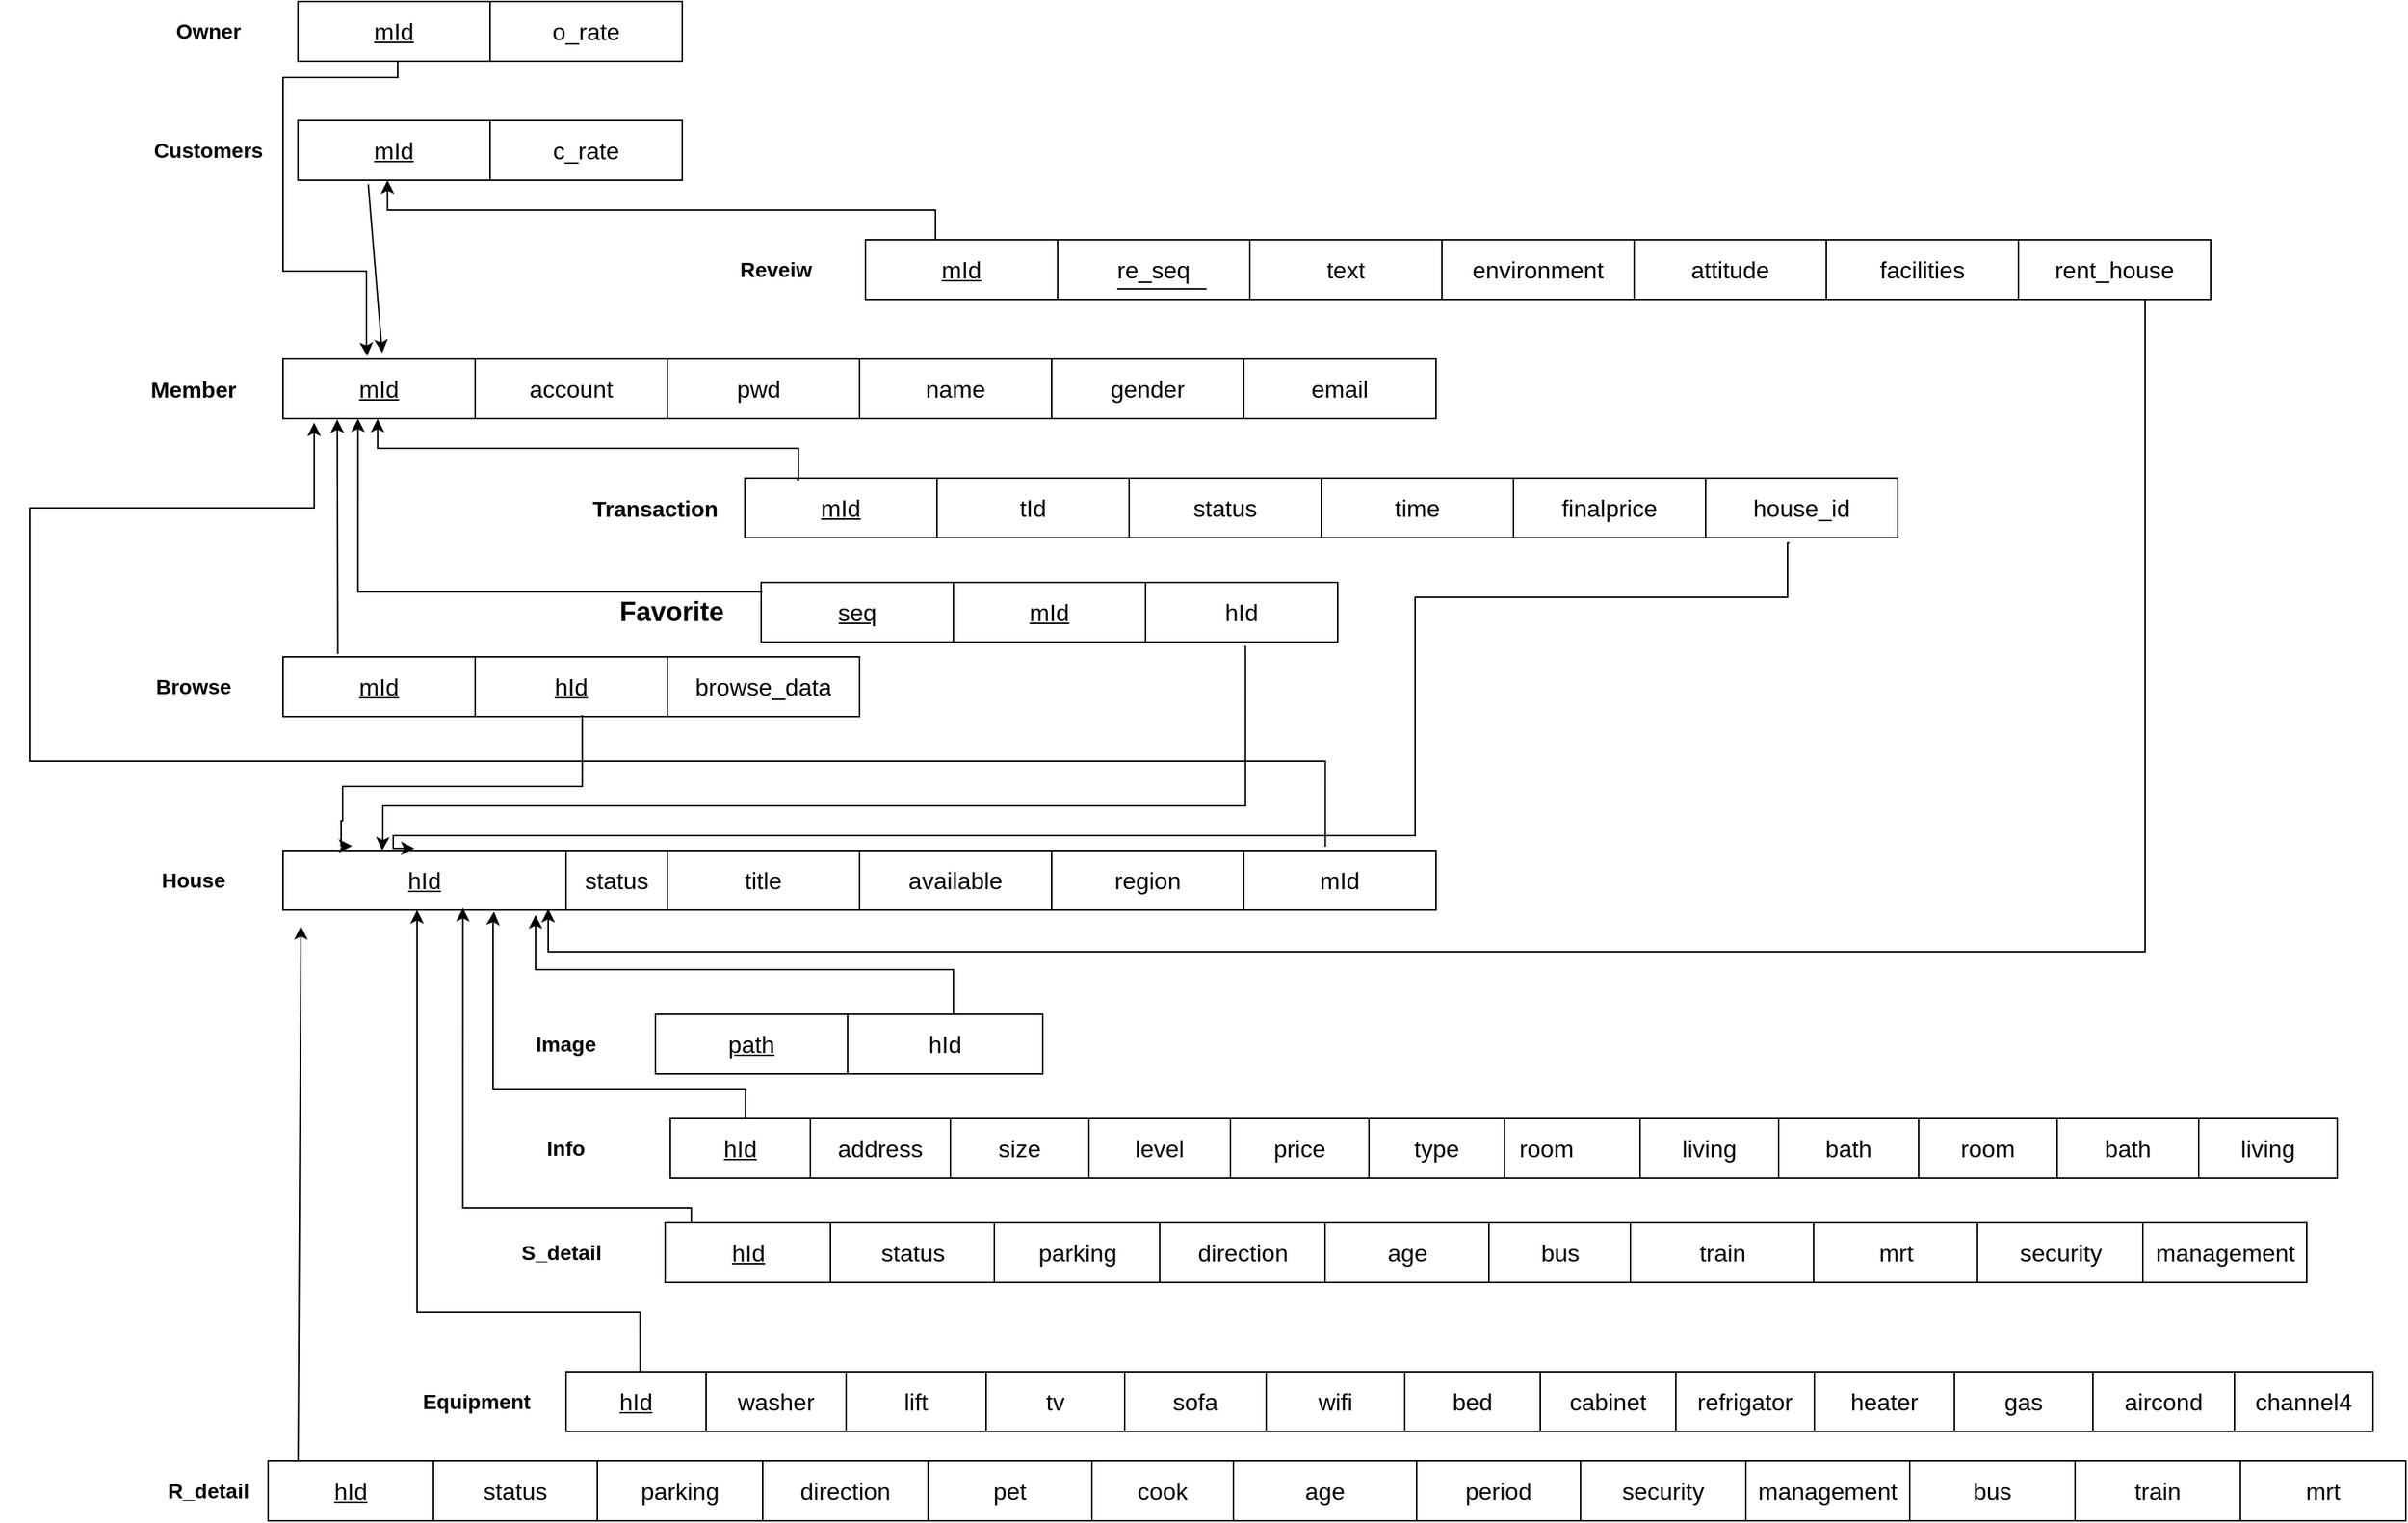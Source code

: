 <mxfile version="24.1.0" type="device">
  <diagram name="第 1 页" id="qHWpvj56xuUQH6j1yFP9">
    <mxGraphModel dx="1000" dy="599" grid="1" gridSize="10" guides="1" tooltips="1" connect="1" arrows="1" fold="1" page="1" pageScale="1" pageWidth="827" pageHeight="1169" math="0" shadow="0">
      <root>
        <mxCell id="0" />
        <mxCell id="1" parent="0" />
        <mxCell id="ZAZMOjvzsu7jSgVwGaOS-12" value="" style="shape=table;startSize=0;container=1;collapsible=0;childLayout=tableLayout;fontSize=16;" parent="1" vertex="1">
          <mxGeometry x="960" y="120" width="258" height="40" as="geometry" />
        </mxCell>
        <mxCell id="ZAZMOjvzsu7jSgVwGaOS-13" value="" style="shape=tableRow;horizontal=0;startSize=0;swimlaneHead=0;swimlaneBody=0;strokeColor=inherit;top=0;left=0;bottom=0;right=0;collapsible=0;dropTarget=0;fillColor=none;points=[[0,0.5],[1,0.5]];portConstraint=eastwest;fontSize=16;" parent="ZAZMOjvzsu7jSgVwGaOS-12" vertex="1">
          <mxGeometry width="258" height="40" as="geometry" />
        </mxCell>
        <mxCell id="ZAZMOjvzsu7jSgVwGaOS-14" value="&lt;u&gt;mId&lt;/u&gt;" style="shape=partialRectangle;html=1;whiteSpace=wrap;connectable=0;strokeColor=inherit;overflow=hidden;fillColor=none;top=0;left=0;bottom=0;right=0;pointerEvents=1;fontSize=16;" parent="ZAZMOjvzsu7jSgVwGaOS-13" vertex="1">
          <mxGeometry width="129" height="40" as="geometry">
            <mxRectangle width="129" height="40" as="alternateBounds" />
          </mxGeometry>
        </mxCell>
        <mxCell id="ZAZMOjvzsu7jSgVwGaOS-15" value="o_rate" style="shape=partialRectangle;html=1;whiteSpace=wrap;connectable=0;strokeColor=inherit;overflow=hidden;fillColor=none;top=0;left=0;bottom=0;right=0;pointerEvents=1;fontSize=16;" parent="ZAZMOjvzsu7jSgVwGaOS-13" vertex="1">
          <mxGeometry x="129" width="129" height="40" as="geometry">
            <mxRectangle width="129" height="40" as="alternateBounds" />
          </mxGeometry>
        </mxCell>
        <mxCell id="ZAZMOjvzsu7jSgVwGaOS-27" value="" style="shape=table;startSize=0;container=1;collapsible=0;childLayout=tableLayout;fontSize=16;" parent="1" vertex="1">
          <mxGeometry x="960" y="200" width="258" height="40" as="geometry" />
        </mxCell>
        <mxCell id="ZAZMOjvzsu7jSgVwGaOS-28" value="" style="shape=tableRow;horizontal=0;startSize=0;swimlaneHead=0;swimlaneBody=0;strokeColor=inherit;top=0;left=0;bottom=0;right=0;collapsible=0;dropTarget=0;fillColor=none;points=[[0,0.5],[1,0.5]];portConstraint=eastwest;fontSize=16;" parent="ZAZMOjvzsu7jSgVwGaOS-27" vertex="1">
          <mxGeometry width="258" height="40" as="geometry" />
        </mxCell>
        <mxCell id="ZAZMOjvzsu7jSgVwGaOS-29" value="&lt;u&gt;mId&lt;/u&gt;" style="shape=partialRectangle;html=1;whiteSpace=wrap;connectable=0;strokeColor=inherit;overflow=hidden;fillColor=none;top=0;left=0;bottom=0;right=0;pointerEvents=1;fontSize=16;" parent="ZAZMOjvzsu7jSgVwGaOS-28" vertex="1">
          <mxGeometry width="129" height="40" as="geometry">
            <mxRectangle width="129" height="40" as="alternateBounds" />
          </mxGeometry>
        </mxCell>
        <mxCell id="ZAZMOjvzsu7jSgVwGaOS-30" value="c_rate" style="shape=partialRectangle;html=1;whiteSpace=wrap;connectable=0;strokeColor=inherit;overflow=hidden;fillColor=none;top=0;left=0;bottom=0;right=0;pointerEvents=1;fontSize=16;" parent="ZAZMOjvzsu7jSgVwGaOS-28" vertex="1">
          <mxGeometry x="129" width="129" height="40" as="geometry">
            <mxRectangle width="129" height="40" as="alternateBounds" />
          </mxGeometry>
        </mxCell>
        <mxCell id="ZAZMOjvzsu7jSgVwGaOS-38" value="" style="shape=table;startSize=0;container=1;collapsible=0;childLayout=tableLayout;fontSize=16;" parent="1" vertex="1">
          <mxGeometry x="1341" y="280" width="903" height="40" as="geometry" />
        </mxCell>
        <mxCell id="ZAZMOjvzsu7jSgVwGaOS-39" value="" style="shape=tableRow;horizontal=0;startSize=0;swimlaneHead=0;swimlaneBody=0;strokeColor=inherit;top=0;left=0;bottom=0;right=0;collapsible=0;dropTarget=0;fillColor=none;points=[[0,0.5],[1,0.5]];portConstraint=eastwest;fontSize=16;" parent="ZAZMOjvzsu7jSgVwGaOS-38" vertex="1">
          <mxGeometry width="903" height="40" as="geometry" />
        </mxCell>
        <mxCell id="ZAZMOjvzsu7jSgVwGaOS-40" value="&lt;u&gt;mId&lt;/u&gt;" style="shape=partialRectangle;html=1;whiteSpace=wrap;connectable=0;strokeColor=inherit;overflow=hidden;fillColor=none;top=0;left=0;bottom=0;right=0;pointerEvents=1;fontSize=16;" parent="ZAZMOjvzsu7jSgVwGaOS-39" vertex="1">
          <mxGeometry width="129" height="40" as="geometry">
            <mxRectangle width="129" height="40" as="alternateBounds" />
          </mxGeometry>
        </mxCell>
        <mxCell id="ZAZMOjvzsu7jSgVwGaOS-41" value="re_seq" style="shape=partialRectangle;html=1;whiteSpace=wrap;connectable=0;strokeColor=inherit;overflow=hidden;fillColor=none;top=0;left=0;bottom=0;right=0;pointerEvents=1;fontSize=16;" parent="ZAZMOjvzsu7jSgVwGaOS-39" vertex="1">
          <mxGeometry x="129" width="129" height="40" as="geometry">
            <mxRectangle width="129" height="40" as="alternateBounds" />
          </mxGeometry>
        </mxCell>
        <mxCell id="ZAZMOjvzsu7jSgVwGaOS-42" value="text" style="shape=partialRectangle;html=1;whiteSpace=wrap;connectable=0;strokeColor=inherit;overflow=hidden;fillColor=none;top=0;left=0;bottom=0;right=0;pointerEvents=1;fontSize=16;" parent="ZAZMOjvzsu7jSgVwGaOS-39" vertex="1">
          <mxGeometry x="258" width="129" height="40" as="geometry">
            <mxRectangle width="129" height="40" as="alternateBounds" />
          </mxGeometry>
        </mxCell>
        <mxCell id="ZAZMOjvzsu7jSgVwGaOS-43" value="environment" style="shape=partialRectangle;html=1;whiteSpace=wrap;connectable=0;strokeColor=inherit;overflow=hidden;fillColor=none;top=0;left=0;bottom=0;right=0;pointerEvents=1;fontSize=16;" parent="ZAZMOjvzsu7jSgVwGaOS-39" vertex="1">
          <mxGeometry x="387" width="129" height="40" as="geometry">
            <mxRectangle width="129" height="40" as="alternateBounds" />
          </mxGeometry>
        </mxCell>
        <mxCell id="ZAZMOjvzsu7jSgVwGaOS-44" value="attitude" style="shape=partialRectangle;html=1;whiteSpace=wrap;connectable=0;strokeColor=inherit;overflow=hidden;fillColor=none;top=0;left=0;bottom=0;right=0;pointerEvents=1;fontSize=16;" parent="ZAZMOjvzsu7jSgVwGaOS-39" vertex="1">
          <mxGeometry x="516" width="129" height="40" as="geometry">
            <mxRectangle width="129" height="40" as="alternateBounds" />
          </mxGeometry>
        </mxCell>
        <mxCell id="ZAZMOjvzsu7jSgVwGaOS-45" value="facilities" style="shape=partialRectangle;html=1;whiteSpace=wrap;connectable=0;strokeColor=inherit;overflow=hidden;fillColor=none;top=0;left=0;bottom=0;right=0;pointerEvents=1;fontSize=16;" parent="ZAZMOjvzsu7jSgVwGaOS-39" vertex="1">
          <mxGeometry x="645" width="129" height="40" as="geometry">
            <mxRectangle width="129" height="40" as="alternateBounds" />
          </mxGeometry>
        </mxCell>
        <mxCell id="ZAZMOjvzsu7jSgVwGaOS-421" value="rent_house" style="shape=partialRectangle;html=1;whiteSpace=wrap;connectable=0;strokeColor=inherit;overflow=hidden;fillColor=none;top=0;left=0;bottom=0;right=0;pointerEvents=1;fontSize=16;" parent="ZAZMOjvzsu7jSgVwGaOS-39" vertex="1">
          <mxGeometry x="774" width="129" height="40" as="geometry">
            <mxRectangle width="129" height="40" as="alternateBounds" />
          </mxGeometry>
        </mxCell>
        <mxCell id="ZAZMOjvzsu7jSgVwGaOS-94" value="&lt;b style=&quot;font-size: 14px;&quot;&gt;Customers&lt;/b&gt;" style="text;html=1;align=center;verticalAlign=middle;whiteSpace=wrap;rounded=0;fontSize=14;" parent="1" vertex="1">
          <mxGeometry x="860" y="200" width="80" height="40" as="geometry" />
        </mxCell>
        <mxCell id="ZAZMOjvzsu7jSgVwGaOS-95" value="Owner" style="text;html=1;align=center;verticalAlign=middle;whiteSpace=wrap;rounded=0;fontStyle=1;fontSize=14;" parent="1" vertex="1">
          <mxGeometry x="860" y="120" width="80" height="40" as="geometry" />
        </mxCell>
        <mxCell id="ZAZMOjvzsu7jSgVwGaOS-96" value="Reveiw" style="text;html=1;align=center;verticalAlign=middle;whiteSpace=wrap;rounded=0;fontStyle=1;fontSize=14;" parent="1" vertex="1">
          <mxGeometry x="1241" y="280" width="80" height="40" as="geometry" />
        </mxCell>
        <mxCell id="ZAZMOjvzsu7jSgVwGaOS-103" value="" style="endArrow=classic;html=1;rounded=0;exitX=0.052;exitY=0;exitDx=0;exitDy=0;exitPerimeter=0;edgeStyle=orthogonalEdgeStyle;entryX=0.233;entryY=1;entryDx=0;entryDy=0;entryPerimeter=0;" parent="1" source="ZAZMOjvzsu7jSgVwGaOS-39" target="ZAZMOjvzsu7jSgVwGaOS-28" edge="1">
          <mxGeometry width="50" height="50" relative="1" as="geometry">
            <mxPoint x="1000" y="290" as="sourcePoint" />
            <mxPoint x="1020" y="250" as="targetPoint" />
          </mxGeometry>
        </mxCell>
        <mxCell id="ZAZMOjvzsu7jSgVwGaOS-105" value="" style="endArrow=none;html=1;rounded=0;" parent="1" edge="1">
          <mxGeometry width="50" height="50" relative="1" as="geometry">
            <mxPoint x="1510" y="313" as="sourcePoint" />
            <mxPoint x="1570" y="313" as="targetPoint" />
          </mxGeometry>
        </mxCell>
        <mxCell id="ZAZMOjvzsu7jSgVwGaOS-118" value="" style="endArrow=classic;html=1;rounded=0;edgeStyle=orthogonalEdgeStyle;entryX=0.073;entryY=-0.05;entryDx=0;entryDy=0;entryPerimeter=0;" parent="1" target="X8tlnXn0kMPN9izlXED0-19" edge="1">
          <mxGeometry width="50" height="50" relative="1" as="geometry">
            <mxPoint x="1027" y="160" as="sourcePoint" />
            <mxPoint x="1050" y="330" as="targetPoint" />
            <Array as="points">
              <mxPoint x="1027" y="171" />
              <mxPoint x="950" y="171" />
              <mxPoint x="950" y="301" />
              <mxPoint x="1006" y="301" />
              <mxPoint x="1006" y="350" />
              <mxPoint x="1007" y="350" />
            </Array>
          </mxGeometry>
        </mxCell>
        <mxCell id="ZAZMOjvzsu7jSgVwGaOS-282" value="" style="group;fillColor=none;" parent="1" vertex="1" connectable="0">
          <mxGeometry x="880" y="1100" width="1260" height="40" as="geometry" />
        </mxCell>
        <mxCell id="ZAZMOjvzsu7jSgVwGaOS-283" value="" style="shape=table;startSize=0;container=1;collapsible=0;childLayout=tableLayout;fontSize=16;fillColor=none;" parent="ZAZMOjvzsu7jSgVwGaOS-282" vertex="1">
          <mxGeometry x="60" width="1435" height="40" as="geometry" />
        </mxCell>
        <mxCell id="ZAZMOjvzsu7jSgVwGaOS-284" value="" style="shape=tableRow;horizontal=0;startSize=0;swimlaneHead=0;swimlaneBody=0;top=0;left=0;bottom=0;right=0;collapsible=0;dropTarget=0;fillColor=none;points=[[0,0.5],[1,0.5]];portConstraint=eastwest;fontSize=16;" parent="ZAZMOjvzsu7jSgVwGaOS-283" vertex="1">
          <mxGeometry width="1435" height="40" as="geometry" />
        </mxCell>
        <mxCell id="ZAZMOjvzsu7jSgVwGaOS-285" value="&lt;u&gt;hId&lt;/u&gt;" style="shape=partialRectangle;html=1;whiteSpace=wrap;connectable=0;overflow=hidden;fillColor=none;top=0;left=0;bottom=0;right=0;pointerEvents=1;fontSize=16;" parent="ZAZMOjvzsu7jSgVwGaOS-284" vertex="1">
          <mxGeometry width="111" height="40" as="geometry">
            <mxRectangle width="111" height="40" as="alternateBounds" />
          </mxGeometry>
        </mxCell>
        <mxCell id="ZAZMOjvzsu7jSgVwGaOS-286" value="status" style="shape=partialRectangle;html=1;whiteSpace=wrap;connectable=0;overflow=hidden;fillColor=none;top=0;left=0;bottom=0;right=0;pointerEvents=1;fontSize=16;" parent="ZAZMOjvzsu7jSgVwGaOS-284" vertex="1">
          <mxGeometry x="111" width="110" height="40" as="geometry">
            <mxRectangle width="110" height="40" as="alternateBounds" />
          </mxGeometry>
        </mxCell>
        <mxCell id="ZAZMOjvzsu7jSgVwGaOS-287" value="parking" style="shape=partialRectangle;html=1;whiteSpace=wrap;connectable=0;overflow=hidden;fillColor=none;top=0;left=0;bottom=0;right=0;pointerEvents=1;fontSize=16;" parent="ZAZMOjvzsu7jSgVwGaOS-284" vertex="1">
          <mxGeometry x="221" width="111" height="40" as="geometry">
            <mxRectangle width="111" height="40" as="alternateBounds" />
          </mxGeometry>
        </mxCell>
        <mxCell id="ZAZMOjvzsu7jSgVwGaOS-288" value="direction" style="shape=partialRectangle;html=1;whiteSpace=wrap;connectable=0;overflow=hidden;fillColor=none;top=0;left=0;bottom=0;right=0;pointerEvents=1;fontSize=16;" parent="ZAZMOjvzsu7jSgVwGaOS-284" vertex="1">
          <mxGeometry x="332" width="111" height="40" as="geometry">
            <mxRectangle width="111" height="40" as="alternateBounds" />
          </mxGeometry>
        </mxCell>
        <mxCell id="ZAZMOjvzsu7jSgVwGaOS-289" value="pet" style="shape=partialRectangle;html=1;whiteSpace=wrap;connectable=0;overflow=hidden;fillColor=none;top=0;left=0;bottom=0;right=0;pointerEvents=1;fontSize=16;" parent="ZAZMOjvzsu7jSgVwGaOS-284" vertex="1">
          <mxGeometry x="443" width="110" height="40" as="geometry">
            <mxRectangle width="110" height="40" as="alternateBounds" />
          </mxGeometry>
        </mxCell>
        <mxCell id="ZAZMOjvzsu7jSgVwGaOS-290" value="cook" style="shape=partialRectangle;html=1;whiteSpace=wrap;connectable=0;overflow=hidden;fillColor=none;top=0;left=0;bottom=0;right=0;pointerEvents=1;fontSize=16;" parent="ZAZMOjvzsu7jSgVwGaOS-284" vertex="1">
          <mxGeometry x="553" width="95" height="40" as="geometry">
            <mxRectangle width="95" height="40" as="alternateBounds" />
          </mxGeometry>
        </mxCell>
        <mxCell id="ZAZMOjvzsu7jSgVwGaOS-291" value="age" style="shape=partialRectangle;html=1;whiteSpace=wrap;connectable=0;overflow=hidden;fillColor=none;top=0;left=0;bottom=0;right=0;pointerEvents=1;fontSize=16;" parent="ZAZMOjvzsu7jSgVwGaOS-284" vertex="1">
          <mxGeometry x="648" width="123" height="40" as="geometry">
            <mxRectangle width="123" height="40" as="alternateBounds" />
          </mxGeometry>
        </mxCell>
        <mxCell id="ZAZMOjvzsu7jSgVwGaOS-292" value="period" style="shape=partialRectangle;html=1;whiteSpace=wrap;connectable=0;overflow=hidden;fillColor=none;top=0;left=0;bottom=0;right=0;pointerEvents=1;fontSize=16;" parent="ZAZMOjvzsu7jSgVwGaOS-284" vertex="1">
          <mxGeometry x="771" width="110" height="40" as="geometry">
            <mxRectangle width="110" height="40" as="alternateBounds" />
          </mxGeometry>
        </mxCell>
        <mxCell id="ZAZMOjvzsu7jSgVwGaOS-293" value="security" style="shape=partialRectangle;html=1;whiteSpace=wrap;connectable=0;overflow=hidden;fillColor=none;top=0;left=0;bottom=0;right=0;pointerEvents=1;fontSize=16;" parent="ZAZMOjvzsu7jSgVwGaOS-284" vertex="1">
          <mxGeometry x="881" width="111" height="40" as="geometry">
            <mxRectangle width="111" height="40" as="alternateBounds" />
          </mxGeometry>
        </mxCell>
        <mxCell id="ZAZMOjvzsu7jSgVwGaOS-430" value="management" style="shape=partialRectangle;html=1;whiteSpace=wrap;connectable=0;overflow=hidden;fillColor=none;top=0;left=0;bottom=0;right=0;pointerEvents=1;fontSize=16;" parent="ZAZMOjvzsu7jSgVwGaOS-284" vertex="1">
          <mxGeometry x="992" width="110" height="40" as="geometry">
            <mxRectangle width="110" height="40" as="alternateBounds" />
          </mxGeometry>
        </mxCell>
        <mxCell id="ZAZMOjvzsu7jSgVwGaOS-431" value="bus" style="shape=partialRectangle;html=1;whiteSpace=wrap;connectable=0;overflow=hidden;fillColor=none;top=0;left=0;bottom=0;right=0;pointerEvents=1;fontSize=16;" parent="ZAZMOjvzsu7jSgVwGaOS-284" vertex="1">
          <mxGeometry x="1102" width="111" height="40" as="geometry">
            <mxRectangle width="111" height="40" as="alternateBounds" />
          </mxGeometry>
        </mxCell>
        <mxCell id="NdvFwqAAcWhJ9WmDEM3E-58" value="train" style="shape=partialRectangle;html=1;whiteSpace=wrap;connectable=0;overflow=hidden;fillColor=none;top=0;left=0;bottom=0;right=0;pointerEvents=1;fontSize=16;" parent="ZAZMOjvzsu7jSgVwGaOS-284" vertex="1">
          <mxGeometry x="1213" width="111" height="40" as="geometry">
            <mxRectangle width="111" height="40" as="alternateBounds" />
          </mxGeometry>
        </mxCell>
        <mxCell id="NdvFwqAAcWhJ9WmDEM3E-59" value="mrt" style="shape=partialRectangle;html=1;whiteSpace=wrap;connectable=0;overflow=hidden;fillColor=none;top=0;left=0;bottom=0;right=0;pointerEvents=1;fontSize=16;" parent="ZAZMOjvzsu7jSgVwGaOS-284" vertex="1">
          <mxGeometry x="1324" width="111" height="40" as="geometry">
            <mxRectangle width="111" height="40" as="alternateBounds" />
          </mxGeometry>
        </mxCell>
        <mxCell id="ZAZMOjvzsu7jSgVwGaOS-294" value="&lt;b&gt;&lt;font style=&quot;font-size: 14px;&quot;&gt;R_detail&lt;/font&gt;&lt;/b&gt;" style="text;html=1;align=center;verticalAlign=middle;whiteSpace=wrap;rounded=0;fillColor=none;" parent="ZAZMOjvzsu7jSgVwGaOS-282" vertex="1">
          <mxGeometry x="-20" width="80" height="40" as="geometry" />
        </mxCell>
        <mxCell id="ZAZMOjvzsu7jSgVwGaOS-71" value="" style="shape=table;startSize=0;container=1;collapsible=0;childLayout=tableLayout;fontSize=16;" parent="1" vertex="1">
          <mxGeometry x="1260" y="440" width="774" height="40" as="geometry" />
        </mxCell>
        <mxCell id="ZAZMOjvzsu7jSgVwGaOS-72" value="" style="shape=tableRow;horizontal=0;startSize=0;swimlaneHead=0;swimlaneBody=0;strokeColor=inherit;top=0;left=0;bottom=0;right=0;collapsible=0;dropTarget=0;fillColor=none;points=[[0,0.5],[1,0.5]];portConstraint=eastwest;fontSize=16;" parent="ZAZMOjvzsu7jSgVwGaOS-71" vertex="1">
          <mxGeometry width="774" height="40" as="geometry" />
        </mxCell>
        <mxCell id="ZAZMOjvzsu7jSgVwGaOS-73" value="&lt;u&gt;mId&lt;/u&gt;" style="shape=partialRectangle;html=1;whiteSpace=wrap;connectable=0;strokeColor=inherit;overflow=hidden;fillColor=none;top=0;left=0;bottom=0;right=0;pointerEvents=1;fontSize=16;" parent="ZAZMOjvzsu7jSgVwGaOS-72" vertex="1">
          <mxGeometry width="129" height="40" as="geometry">
            <mxRectangle width="129" height="40" as="alternateBounds" />
          </mxGeometry>
        </mxCell>
        <mxCell id="ZAZMOjvzsu7jSgVwGaOS-74" value="tId" style="shape=partialRectangle;html=1;whiteSpace=wrap;connectable=0;strokeColor=inherit;overflow=hidden;fillColor=none;top=0;left=0;bottom=0;right=0;pointerEvents=1;fontSize=16;" parent="ZAZMOjvzsu7jSgVwGaOS-72" vertex="1">
          <mxGeometry x="129" width="129" height="40" as="geometry">
            <mxRectangle width="129" height="40" as="alternateBounds" />
          </mxGeometry>
        </mxCell>
        <mxCell id="ZAZMOjvzsu7jSgVwGaOS-75" value="status" style="shape=partialRectangle;html=1;whiteSpace=wrap;connectable=0;strokeColor=inherit;overflow=hidden;fillColor=none;top=0;left=0;bottom=0;right=0;pointerEvents=1;fontSize=16;" parent="ZAZMOjvzsu7jSgVwGaOS-72" vertex="1">
          <mxGeometry x="258" width="129" height="40" as="geometry">
            <mxRectangle width="129" height="40" as="alternateBounds" />
          </mxGeometry>
        </mxCell>
        <mxCell id="ZAZMOjvzsu7jSgVwGaOS-76" value="time" style="shape=partialRectangle;html=1;whiteSpace=wrap;connectable=0;strokeColor=inherit;overflow=hidden;fillColor=none;top=0;left=0;bottom=0;right=0;pointerEvents=1;fontSize=16;" parent="ZAZMOjvzsu7jSgVwGaOS-72" vertex="1">
          <mxGeometry x="387" width="129" height="40" as="geometry">
            <mxRectangle width="129" height="40" as="alternateBounds" />
          </mxGeometry>
        </mxCell>
        <mxCell id="ZAZMOjvzsu7jSgVwGaOS-77" value="finalprice" style="shape=partialRectangle;html=1;whiteSpace=wrap;connectable=0;strokeColor=inherit;overflow=hidden;fillColor=none;top=0;left=0;bottom=0;right=0;pointerEvents=1;fontSize=16;" parent="ZAZMOjvzsu7jSgVwGaOS-72" vertex="1">
          <mxGeometry x="516" width="129" height="40" as="geometry">
            <mxRectangle width="129" height="40" as="alternateBounds" />
          </mxGeometry>
        </mxCell>
        <mxCell id="ZAZMOjvzsu7jSgVwGaOS-424" value="house_id" style="shape=partialRectangle;html=1;whiteSpace=wrap;connectable=0;strokeColor=inherit;overflow=hidden;fillColor=none;top=0;left=0;bottom=0;right=0;pointerEvents=1;fontSize=16;" parent="ZAZMOjvzsu7jSgVwGaOS-72" vertex="1">
          <mxGeometry x="645" width="129" height="40" as="geometry">
            <mxRectangle width="129" height="40" as="alternateBounds" />
          </mxGeometry>
        </mxCell>
        <mxCell id="ZAZMOjvzsu7jSgVwGaOS-100" value="&lt;font style=&quot;font-size: 15px;&quot;&gt;Transaction&lt;/font&gt;" style="text;html=1;align=center;verticalAlign=middle;whiteSpace=wrap;rounded=0;fontStyle=1" parent="1" vertex="1">
          <mxGeometry x="1160" y="440" width="80" height="40" as="geometry" />
        </mxCell>
        <mxCell id="ZAZMOjvzsu7jSgVwGaOS-129" value="" style="group" parent="1" vertex="1" connectable="0">
          <mxGeometry x="850" y="360" width="874" height="40" as="geometry" />
        </mxCell>
        <mxCell id="ZAZMOjvzsu7jSgVwGaOS-126" value="" style="group" parent="ZAZMOjvzsu7jSgVwGaOS-129" vertex="1" connectable="0">
          <mxGeometry width="874" height="40" as="geometry" />
        </mxCell>
        <mxCell id="ZAZMOjvzsu7jSgVwGaOS-93" value="&lt;b&gt;&lt;font style=&quot;font-size: 15px;&quot;&gt;Member&lt;/font&gt;&lt;/b&gt;" style="text;html=1;align=center;verticalAlign=middle;whiteSpace=wrap;rounded=0;" parent="ZAZMOjvzsu7jSgVwGaOS-126" vertex="1">
          <mxGeometry width="80" height="40" as="geometry" />
        </mxCell>
        <mxCell id="X8tlnXn0kMPN9izlXED0-18" value="" style="shape=table;startSize=0;container=1;collapsible=0;childLayout=tableLayout;fontSize=16;" parent="ZAZMOjvzsu7jSgVwGaOS-129" vertex="1">
          <mxGeometry x="100" width="774" height="40" as="geometry" />
        </mxCell>
        <mxCell id="X8tlnXn0kMPN9izlXED0-19" value="" style="shape=tableRow;horizontal=0;startSize=0;swimlaneHead=0;swimlaneBody=0;strokeColor=inherit;top=0;left=0;bottom=0;right=0;collapsible=0;dropTarget=0;fillColor=none;points=[[0,0.5],[1,0.5]];portConstraint=eastwest;fontSize=16;" parent="X8tlnXn0kMPN9izlXED0-18" vertex="1">
          <mxGeometry width="774" height="40" as="geometry" />
        </mxCell>
        <mxCell id="ZAZMOjvzsu7jSgVwGaOS-10" value="&lt;u&gt;mId&lt;/u&gt;" style="shape=partialRectangle;html=1;whiteSpace=wrap;connectable=0;strokeColor=inherit;overflow=hidden;fillColor=none;top=0;left=0;bottom=0;right=0;pointerEvents=1;fontSize=16;" parent="X8tlnXn0kMPN9izlXED0-19" vertex="1">
          <mxGeometry width="129" height="40" as="geometry">
            <mxRectangle width="129" height="40" as="alternateBounds" />
          </mxGeometry>
        </mxCell>
        <mxCell id="ZAZMOjvzsu7jSgVwGaOS-9" value="account" style="shape=partialRectangle;html=1;whiteSpace=wrap;connectable=0;strokeColor=inherit;overflow=hidden;fillColor=none;top=0;left=0;bottom=0;right=0;pointerEvents=1;fontSize=16;" parent="X8tlnXn0kMPN9izlXED0-19" vertex="1">
          <mxGeometry x="129" width="129" height="40" as="geometry">
            <mxRectangle width="129" height="40" as="alternateBounds" />
          </mxGeometry>
        </mxCell>
        <mxCell id="ZAZMOjvzsu7jSgVwGaOS-8" value="pwd&lt;span style=&quot;white-space: pre;&quot;&gt;&#x9;&lt;/span&gt;" style="shape=partialRectangle;html=1;whiteSpace=wrap;connectable=0;strokeColor=inherit;overflow=hidden;fillColor=none;top=0;left=0;bottom=0;right=0;pointerEvents=1;fontSize=16;" parent="X8tlnXn0kMPN9izlXED0-19" vertex="1">
          <mxGeometry x="258" width="129" height="40" as="geometry">
            <mxRectangle width="129" height="40" as="alternateBounds" />
          </mxGeometry>
        </mxCell>
        <mxCell id="ZAZMOjvzsu7jSgVwGaOS-7" value="name" style="shape=partialRectangle;html=1;whiteSpace=wrap;connectable=0;strokeColor=inherit;overflow=hidden;fillColor=none;top=0;left=0;bottom=0;right=0;pointerEvents=1;fontSize=16;" parent="X8tlnXn0kMPN9izlXED0-19" vertex="1">
          <mxGeometry x="387" width="129" height="40" as="geometry">
            <mxRectangle width="129" height="40" as="alternateBounds" />
          </mxGeometry>
        </mxCell>
        <mxCell id="ZAZMOjvzsu7jSgVwGaOS-6" value="gender" style="shape=partialRectangle;html=1;whiteSpace=wrap;connectable=0;strokeColor=inherit;overflow=hidden;fillColor=none;top=0;left=0;bottom=0;right=0;pointerEvents=1;fontSize=16;" parent="X8tlnXn0kMPN9izlXED0-19" vertex="1">
          <mxGeometry x="516" width="129" height="40" as="geometry">
            <mxRectangle width="129" height="40" as="alternateBounds" />
          </mxGeometry>
        </mxCell>
        <mxCell id="ZAZMOjvzsu7jSgVwGaOS-5" value="email" style="shape=partialRectangle;html=1;whiteSpace=wrap;connectable=0;strokeColor=inherit;overflow=hidden;fillColor=none;top=0;left=0;bottom=0;right=0;pointerEvents=1;fontSize=16;" parent="X8tlnXn0kMPN9izlXED0-19" vertex="1">
          <mxGeometry x="645" width="129" height="40" as="geometry">
            <mxRectangle width="129" height="40" as="alternateBounds" />
          </mxGeometry>
        </mxCell>
        <mxCell id="ZAZMOjvzsu7jSgVwGaOS-136" value="" style="endArrow=classic;html=1;rounded=0;exitX=0.045;exitY=0.027;exitDx=0;exitDy=0;exitPerimeter=0;entryX=0.082;entryY=1.004;entryDx=0;entryDy=0;entryPerimeter=0;edgeStyle=orthogonalEdgeStyle;" parent="1" source="ZAZMOjvzsu7jSgVwGaOS-72" target="X8tlnXn0kMPN9izlXED0-19" edge="1">
          <mxGeometry width="50" height="50" relative="1" as="geometry">
            <mxPoint x="1000" y="370" as="sourcePoint" />
            <mxPoint x="1014" y="410" as="targetPoint" />
            <Array as="points">
              <mxPoint x="1296" y="441" />
              <mxPoint x="1296" y="420" />
              <mxPoint x="1013" y="420" />
            </Array>
          </mxGeometry>
        </mxCell>
        <mxCell id="ZAZMOjvzsu7jSgVwGaOS-399" value="" style="group" parent="1" vertex="1" connectable="0">
          <mxGeometry x="1171" y="510" width="358" height="40" as="geometry" />
        </mxCell>
        <mxCell id="ZAZMOjvzsu7jSgVwGaOS-400" value="" style="shape=table;startSize=0;container=1;collapsible=0;childLayout=tableLayout;fontSize=16;" parent="ZAZMOjvzsu7jSgVwGaOS-399" vertex="1">
          <mxGeometry x="100" width="387" height="40" as="geometry" />
        </mxCell>
        <mxCell id="ZAZMOjvzsu7jSgVwGaOS-401" value="" style="shape=tableRow;horizontal=0;startSize=0;swimlaneHead=0;swimlaneBody=0;strokeColor=inherit;top=0;left=0;bottom=0;right=0;collapsible=0;dropTarget=0;fillColor=none;points=[[0,0.5],[1,0.5]];portConstraint=eastwest;fontSize=16;" parent="ZAZMOjvzsu7jSgVwGaOS-400" vertex="1">
          <mxGeometry width="387" height="40" as="geometry" />
        </mxCell>
        <mxCell id="ZAZMOjvzsu7jSgVwGaOS-402" value="&lt;u&gt;seq&lt;/u&gt;" style="shape=partialRectangle;html=1;whiteSpace=wrap;connectable=0;strokeColor=inherit;overflow=hidden;fillColor=none;top=0;left=0;bottom=0;right=0;pointerEvents=1;fontSize=16;" parent="ZAZMOjvzsu7jSgVwGaOS-401" vertex="1">
          <mxGeometry width="129" height="40" as="geometry">
            <mxRectangle width="129" height="40" as="alternateBounds" />
          </mxGeometry>
        </mxCell>
        <mxCell id="ZAZMOjvzsu7jSgVwGaOS-403" value="&lt;u&gt;mId&lt;/u&gt;" style="shape=partialRectangle;html=1;whiteSpace=wrap;connectable=0;strokeColor=inherit;overflow=hidden;fillColor=none;top=0;left=0;bottom=0;right=0;pointerEvents=1;fontSize=16;" parent="ZAZMOjvzsu7jSgVwGaOS-401" vertex="1">
          <mxGeometry x="129" width="129" height="40" as="geometry">
            <mxRectangle width="129" height="40" as="alternateBounds" />
          </mxGeometry>
        </mxCell>
        <mxCell id="ZAZMOjvzsu7jSgVwGaOS-409" value="hId" style="shape=partialRectangle;html=1;whiteSpace=wrap;connectable=0;strokeColor=inherit;overflow=hidden;fillColor=none;top=0;left=0;bottom=0;right=0;pointerEvents=1;fontSize=16;" parent="ZAZMOjvzsu7jSgVwGaOS-401" vertex="1">
          <mxGeometry x="258" width="129" height="40" as="geometry">
            <mxRectangle width="129" height="40" as="alternateBounds" />
          </mxGeometry>
        </mxCell>
        <mxCell id="ZAZMOjvzsu7jSgVwGaOS-404" value="&lt;font style=&quot;font-size: 18px;&quot;&gt;Favorite&lt;/font&gt;" style="text;html=1;align=center;verticalAlign=middle;whiteSpace=wrap;rounded=0;fontStyle=1" parent="ZAZMOjvzsu7jSgVwGaOS-399" vertex="1">
          <mxGeometry width="80" height="40" as="geometry" />
        </mxCell>
        <mxCell id="ZAZMOjvzsu7jSgVwGaOS-407" value="" style="endArrow=classic;html=1;rounded=0;edgeStyle=orthogonalEdgeStyle;entryX=0.065;entryY=1;entryDx=0;entryDy=0;entryPerimeter=0;exitX=0.002;exitY=0.159;exitDx=0;exitDy=0;exitPerimeter=0;" parent="1" source="ZAZMOjvzsu7jSgVwGaOS-401" target="X8tlnXn0kMPN9izlXED0-19" edge="1">
          <mxGeometry width="50" height="50" relative="1" as="geometry">
            <mxPoint x="1090" y="500" as="sourcePoint" />
            <mxPoint x="1002" y="410" as="targetPoint" />
          </mxGeometry>
        </mxCell>
        <mxCell id="ZAZMOjvzsu7jSgVwGaOS-410" value="" style="endArrow=classic;html=1;rounded=0;edgeStyle=orthogonalEdgeStyle;entryX=0.086;entryY=0;entryDx=0;entryDy=0;entryPerimeter=0;exitX=0.84;exitY=1.066;exitDx=0;exitDy=0;exitPerimeter=0;" parent="1" source="ZAZMOjvzsu7jSgVwGaOS-401" target="ZAZMOjvzsu7jSgVwGaOS-83" edge="1">
          <mxGeometry width="50" height="50" relative="1" as="geometry">
            <mxPoint x="1367" y="581" as="sourcePoint" />
            <mxPoint x="1095" y="465" as="targetPoint" />
            <Array as="points">
              <mxPoint x="1596" y="660" />
              <mxPoint x="1017" y="660" />
              <mxPoint x="1017" y="680" />
            </Array>
          </mxGeometry>
        </mxCell>
        <mxCell id="ZAZMOjvzsu7jSgVwGaOS-416" value="" style="group" parent="1" vertex="1" connectable="0">
          <mxGeometry x="850" y="560" width="358" height="40" as="geometry" />
        </mxCell>
        <mxCell id="ZAZMOjvzsu7jSgVwGaOS-411" value="" style="shape=table;startSize=0;container=1;collapsible=0;childLayout=tableLayout;fontSize=16;fontStyle=4" parent="ZAZMOjvzsu7jSgVwGaOS-416" vertex="1">
          <mxGeometry x="100" width="387" height="40" as="geometry" />
        </mxCell>
        <mxCell id="ZAZMOjvzsu7jSgVwGaOS-412" value="" style="shape=tableRow;horizontal=0;startSize=0;swimlaneHead=0;swimlaneBody=0;strokeColor=inherit;top=0;left=0;bottom=0;right=0;collapsible=0;dropTarget=0;fillColor=none;points=[[0,0.5],[1,0.5]];portConstraint=eastwest;fontSize=16;" parent="ZAZMOjvzsu7jSgVwGaOS-411" vertex="1">
          <mxGeometry width="387" height="40" as="geometry" />
        </mxCell>
        <mxCell id="ZAZMOjvzsu7jSgVwGaOS-413" value="&lt;u&gt;mId&lt;/u&gt;" style="shape=partialRectangle;html=1;whiteSpace=wrap;connectable=0;strokeColor=inherit;overflow=hidden;fillColor=none;top=0;left=0;bottom=0;right=0;pointerEvents=1;fontSize=16;" parent="ZAZMOjvzsu7jSgVwGaOS-412" vertex="1">
          <mxGeometry width="129" height="40" as="geometry">
            <mxRectangle width="129" height="40" as="alternateBounds" />
          </mxGeometry>
        </mxCell>
        <mxCell id="ZAZMOjvzsu7jSgVwGaOS-414" value="&lt;u&gt;hId&lt;/u&gt;" style="shape=partialRectangle;html=1;whiteSpace=wrap;connectable=0;strokeColor=inherit;overflow=hidden;fillColor=none;top=0;left=0;bottom=0;right=0;pointerEvents=1;fontSize=16;" parent="ZAZMOjvzsu7jSgVwGaOS-412" vertex="1">
          <mxGeometry x="129" width="129" height="40" as="geometry">
            <mxRectangle width="129" height="40" as="alternateBounds" />
          </mxGeometry>
        </mxCell>
        <mxCell id="ZAZMOjvzsu7jSgVwGaOS-420" value="browse_data" style="shape=partialRectangle;html=1;whiteSpace=wrap;connectable=0;strokeColor=inherit;overflow=hidden;fillColor=none;top=0;left=0;bottom=0;right=0;pointerEvents=1;fontSize=16;" parent="ZAZMOjvzsu7jSgVwGaOS-412" vertex="1">
          <mxGeometry x="258" width="129" height="40" as="geometry">
            <mxRectangle width="129" height="40" as="alternateBounds" />
          </mxGeometry>
        </mxCell>
        <mxCell id="ZAZMOjvzsu7jSgVwGaOS-415" value="&lt;b style=&quot;font-size: 14px;&quot;&gt;Browse&lt;/b&gt;" style="text;html=1;align=center;verticalAlign=middle;whiteSpace=wrap;rounded=0;fontSize=14;" parent="ZAZMOjvzsu7jSgVwGaOS-416" vertex="1">
          <mxGeometry width="80" height="40" as="geometry" />
        </mxCell>
        <mxCell id="ZAZMOjvzsu7jSgVwGaOS-417" value="" style="endArrow=classic;html=1;rounded=0;edgeStyle=orthogonalEdgeStyle;entryX=0.06;entryY=-0.075;entryDx=0;entryDy=0;entryPerimeter=0;exitX=0.519;exitY=0.975;exitDx=0;exitDy=0;exitPerimeter=0;" parent="1" source="ZAZMOjvzsu7jSgVwGaOS-412" target="ZAZMOjvzsu7jSgVwGaOS-83" edge="1">
          <mxGeometry width="50" height="50" relative="1" as="geometry">
            <mxPoint x="1443" y="540" as="sourcePoint" />
            <mxPoint x="897" y="687" as="targetPoint" />
            <Array as="points">
              <mxPoint x="1151" y="647" />
              <mxPoint x="990" y="647" />
              <mxPoint x="990" y="670" />
              <mxPoint x="989" y="670" />
            </Array>
          </mxGeometry>
        </mxCell>
        <mxCell id="ZAZMOjvzsu7jSgVwGaOS-419" value="" style="endArrow=classic;html=1;rounded=0;entryX=0.047;entryY=1.014;entryDx=0;entryDy=0;entryPerimeter=0;exitX=0.095;exitY=-0.05;exitDx=0;exitDy=0;exitPerimeter=0;" parent="1" source="ZAZMOjvzsu7jSgVwGaOS-412" target="X8tlnXn0kMPN9izlXED0-19" edge="1">
          <mxGeometry width="50" height="50" relative="1" as="geometry">
            <mxPoint x="910" y="520" as="sourcePoint" />
            <mxPoint x="960" y="470" as="targetPoint" />
          </mxGeometry>
        </mxCell>
        <mxCell id="ZAZMOjvzsu7jSgVwGaOS-426" value="" style="endArrow=classic;html=1;rounded=0;exitX=0.906;exitY=1.089;exitDx=0;exitDy=0;exitPerimeter=0;entryX=0.114;entryY=-0.035;entryDx=0;entryDy=0;entryPerimeter=0;edgeStyle=orthogonalEdgeStyle;" parent="1" source="ZAZMOjvzsu7jSgVwGaOS-72" target="ZAZMOjvzsu7jSgVwGaOS-83" edge="1">
          <mxGeometry width="50" height="50" relative="1" as="geometry">
            <mxPoint x="1730" y="635" as="sourcePoint" />
            <mxPoint x="1647" y="660" as="targetPoint" />
            <Array as="points">
              <mxPoint x="1960" y="484" />
              <mxPoint x="1960" y="520" />
              <mxPoint x="1710" y="520" />
              <mxPoint x="1710" y="680" />
              <mxPoint x="1024" y="680" />
            </Array>
          </mxGeometry>
        </mxCell>
        <mxCell id="ZAZMOjvzsu7jSgVwGaOS-164" value="" style="shape=table;startSize=0;container=1;collapsible=0;childLayout=tableLayout;fontSize=16;fillColor=none;" parent="1" vertex="1">
          <mxGeometry x="1210" y="870" width="1119" height="40" as="geometry" />
        </mxCell>
        <mxCell id="ZAZMOjvzsu7jSgVwGaOS-165" value="" style="shape=tableRow;horizontal=0;startSize=0;swimlaneHead=0;swimlaneBody=0;top=0;left=0;bottom=0;right=0;collapsible=0;dropTarget=0;fillColor=none;points=[[0,0.5],[1,0.5]];portConstraint=eastwest;fontSize=16;" parent="ZAZMOjvzsu7jSgVwGaOS-164" vertex="1">
          <mxGeometry width="1119" height="40" as="geometry" />
        </mxCell>
        <mxCell id="ZAZMOjvzsu7jSgVwGaOS-166" value="&lt;u&gt;hId&lt;/u&gt;" style="shape=partialRectangle;html=1;whiteSpace=wrap;connectable=0;overflow=hidden;top=0;left=0;bottom=0;right=0;pointerEvents=1;fontSize=16;fillColor=none;" parent="ZAZMOjvzsu7jSgVwGaOS-165" vertex="1">
          <mxGeometry width="94" height="40" as="geometry">
            <mxRectangle width="94" height="40" as="alternateBounds" />
          </mxGeometry>
        </mxCell>
        <mxCell id="ZAZMOjvzsu7jSgVwGaOS-167" value="address" style="shape=partialRectangle;html=1;whiteSpace=wrap;connectable=0;overflow=hidden;top=0;left=0;bottom=0;right=0;pointerEvents=1;fontSize=16;fillColor=none;" parent="ZAZMOjvzsu7jSgVwGaOS-165" vertex="1">
          <mxGeometry x="94" width="94" height="40" as="geometry">
            <mxRectangle width="94" height="40" as="alternateBounds" />
          </mxGeometry>
        </mxCell>
        <mxCell id="ZAZMOjvzsu7jSgVwGaOS-168" value="size" style="shape=partialRectangle;html=1;whiteSpace=wrap;connectable=0;overflow=hidden;top=0;left=0;bottom=0;right=0;pointerEvents=1;fontSize=16;fillColor=none;" parent="ZAZMOjvzsu7jSgVwGaOS-165" vertex="1">
          <mxGeometry x="188" width="93" height="40" as="geometry">
            <mxRectangle width="93" height="40" as="alternateBounds" />
          </mxGeometry>
        </mxCell>
        <mxCell id="ZAZMOjvzsu7jSgVwGaOS-169" value="level" style="shape=partialRectangle;html=1;whiteSpace=wrap;connectable=0;overflow=hidden;top=0;left=0;bottom=0;right=0;pointerEvents=1;fontSize=16;fillColor=none;" parent="ZAZMOjvzsu7jSgVwGaOS-165" vertex="1">
          <mxGeometry x="281" width="95" height="40" as="geometry">
            <mxRectangle width="95" height="40" as="alternateBounds" />
          </mxGeometry>
        </mxCell>
        <mxCell id="ZAZMOjvzsu7jSgVwGaOS-170" value="price" style="shape=partialRectangle;html=1;whiteSpace=wrap;connectable=0;overflow=hidden;top=0;left=0;bottom=0;right=0;pointerEvents=1;fontSize=16;fillColor=none;" parent="ZAZMOjvzsu7jSgVwGaOS-165" vertex="1">
          <mxGeometry x="376" width="93" height="40" as="geometry">
            <mxRectangle width="93" height="40" as="alternateBounds" />
          </mxGeometry>
        </mxCell>
        <mxCell id="ZAZMOjvzsu7jSgVwGaOS-171" value="type" style="shape=partialRectangle;html=1;whiteSpace=wrap;connectable=0;overflow=hidden;top=0;left=0;bottom=0;right=0;pointerEvents=1;fontSize=16;fillColor=none;" parent="ZAZMOjvzsu7jSgVwGaOS-165" vertex="1">
          <mxGeometry x="469" width="91" height="40" as="geometry">
            <mxRectangle width="91" height="40" as="alternateBounds" />
          </mxGeometry>
        </mxCell>
        <mxCell id="ZAZMOjvzsu7jSgVwGaOS-172" value="room&lt;span style=&quot;white-space: pre;&quot;&gt;&#x9;&lt;/span&gt;" style="shape=partialRectangle;html=1;whiteSpace=wrap;connectable=0;overflow=hidden;top=0;left=0;bottom=0;right=0;pointerEvents=1;fontSize=16;fillColor=none;" parent="ZAZMOjvzsu7jSgVwGaOS-165" vertex="1">
          <mxGeometry x="560" width="91" height="40" as="geometry">
            <mxRectangle width="91" height="40" as="alternateBounds" />
          </mxGeometry>
        </mxCell>
        <mxCell id="ZAZMOjvzsu7jSgVwGaOS-173" value="living" style="shape=partialRectangle;html=1;whiteSpace=wrap;connectable=0;overflow=hidden;top=0;left=0;bottom=0;right=0;pointerEvents=1;fontSize=16;fillColor=none;" parent="ZAZMOjvzsu7jSgVwGaOS-165" vertex="1">
          <mxGeometry x="651" width="93" height="40" as="geometry">
            <mxRectangle width="93" height="40" as="alternateBounds" />
          </mxGeometry>
        </mxCell>
        <mxCell id="ZAZMOjvzsu7jSgVwGaOS-174" value="bath" style="shape=partialRectangle;html=1;whiteSpace=wrap;connectable=0;overflow=hidden;top=0;left=0;bottom=0;right=0;pointerEvents=1;fontSize=16;fillColor=none;" parent="ZAZMOjvzsu7jSgVwGaOS-165" vertex="1">
          <mxGeometry x="744" width="94" height="40" as="geometry">
            <mxRectangle width="94" height="40" as="alternateBounds" />
          </mxGeometry>
        </mxCell>
        <mxCell id="ZAZMOjvzsu7jSgVwGaOS-427" value="room" style="shape=partialRectangle;html=1;whiteSpace=wrap;connectable=0;overflow=hidden;top=0;left=0;bottom=0;right=0;pointerEvents=1;fontSize=16;fillColor=none;" parent="ZAZMOjvzsu7jSgVwGaOS-165" vertex="1">
          <mxGeometry x="838" width="93" height="40" as="geometry">
            <mxRectangle width="93" height="40" as="alternateBounds" />
          </mxGeometry>
        </mxCell>
        <mxCell id="ZAZMOjvzsu7jSgVwGaOS-428" value="bath" style="shape=partialRectangle;html=1;whiteSpace=wrap;connectable=0;overflow=hidden;top=0;left=0;bottom=0;right=0;pointerEvents=1;fontSize=16;fillColor=none;" parent="ZAZMOjvzsu7jSgVwGaOS-165" vertex="1">
          <mxGeometry x="931" width="95" height="40" as="geometry">
            <mxRectangle width="95" height="40" as="alternateBounds" />
          </mxGeometry>
        </mxCell>
        <mxCell id="ZAZMOjvzsu7jSgVwGaOS-429" value="living" style="shape=partialRectangle;html=1;whiteSpace=wrap;connectable=0;overflow=hidden;top=0;left=0;bottom=0;right=0;pointerEvents=1;fontSize=16;fillColor=none;" parent="ZAZMOjvzsu7jSgVwGaOS-165" vertex="1">
          <mxGeometry x="1026" width="93" height="40" as="geometry">
            <mxRectangle width="93" height="40" as="alternateBounds" />
          </mxGeometry>
        </mxCell>
        <mxCell id="ZAZMOjvzsu7jSgVwGaOS-175" value="&lt;b&gt;&lt;font style=&quot;font-size: 14px;&quot;&gt;Info&lt;/font&gt;&lt;/b&gt;" style="text;html=1;align=center;verticalAlign=middle;whiteSpace=wrap;rounded=0;fillColor=none;" parent="1" vertex="1">
          <mxGeometry x="1100" y="870" width="80" height="40" as="geometry" />
        </mxCell>
        <mxCell id="ZAZMOjvzsu7jSgVwGaOS-457" value="" style="endArrow=classic;html=1;rounded=0;entryX=0.086;entryY=-0.1;entryDx=0;entryDy=0;entryPerimeter=0;exitX=0.183;exitY=1.067;exitDx=0;exitDy=0;exitPerimeter=0;" parent="1" source="ZAZMOjvzsu7jSgVwGaOS-28" target="X8tlnXn0kMPN9izlXED0-19" edge="1">
          <mxGeometry width="50" height="50" relative="1" as="geometry">
            <mxPoint x="1029.5" y="427" as="sourcePoint" />
            <mxPoint x="1028.5" y="270" as="targetPoint" />
          </mxGeometry>
        </mxCell>
        <mxCell id="NdvFwqAAcWhJ9WmDEM3E-36" value="" style="group" parent="1" vertex="1" connectable="0">
          <mxGeometry x="760" y="780" width="1260" height="40" as="geometry" />
        </mxCell>
        <mxCell id="NdvFwqAAcWhJ9WmDEM3E-37" value="" style="shape=table;startSize=0;container=1;collapsible=0;childLayout=tableLayout;fontSize=16;fillColor=none;" parent="NdvFwqAAcWhJ9WmDEM3E-36" vertex="1">
          <mxGeometry x="440" y="20" width="260" height="40" as="geometry" />
        </mxCell>
        <mxCell id="NdvFwqAAcWhJ9WmDEM3E-38" value="" style="shape=tableRow;horizontal=0;startSize=0;swimlaneHead=0;swimlaneBody=0;top=0;left=0;bottom=0;right=0;collapsible=0;dropTarget=0;points=[[0,0.5],[1,0.5]];portConstraint=eastwest;fontSize=16;fillColor=none;" parent="NdvFwqAAcWhJ9WmDEM3E-37" vertex="1">
          <mxGeometry width="260" height="40" as="geometry" />
        </mxCell>
        <mxCell id="NdvFwqAAcWhJ9WmDEM3E-39" value="&lt;u&gt;path&lt;/u&gt;" style="shape=partialRectangle;html=1;whiteSpace=wrap;connectable=0;overflow=hidden;top=0;left=0;bottom=0;right=0;pointerEvents=1;fontSize=16;fillColor=none;" parent="NdvFwqAAcWhJ9WmDEM3E-38" vertex="1">
          <mxGeometry width="129" height="40" as="geometry">
            <mxRectangle width="129" height="40" as="alternateBounds" />
          </mxGeometry>
        </mxCell>
        <mxCell id="NdvFwqAAcWhJ9WmDEM3E-40" value="hId" style="shape=partialRectangle;html=1;whiteSpace=wrap;connectable=0;overflow=hidden;top=0;left=0;bottom=0;right=0;pointerEvents=1;fontSize=16;fillColor=none;" parent="NdvFwqAAcWhJ9WmDEM3E-38" vertex="1">
          <mxGeometry x="129" width="131" height="40" as="geometry">
            <mxRectangle width="131" height="40" as="alternateBounds" />
          </mxGeometry>
        </mxCell>
        <mxCell id="NdvFwqAAcWhJ9WmDEM3E-43" value="&lt;b style=&quot;font-size: 14px;&quot;&gt;Image&lt;/b&gt;" style="text;html=1;align=center;verticalAlign=middle;whiteSpace=wrap;rounded=0;fontSize=14;fillColor=none;" parent="NdvFwqAAcWhJ9WmDEM3E-36" vertex="1">
          <mxGeometry x="340" y="20" width="80" height="40" as="geometry" />
        </mxCell>
        <mxCell id="NdvFwqAAcWhJ9WmDEM3E-45" value="" style="endArrow=classic;html=1;rounded=0;edgeStyle=orthogonalEdgeStyle;fillColor=none;entryX=0.219;entryY=1.085;entryDx=0;entryDy=0;entryPerimeter=0;" parent="1" target="ZAZMOjvzsu7jSgVwGaOS-83" edge="1">
          <mxGeometry width="50" height="50" relative="1" as="geometry">
            <mxPoint x="1400" y="800" as="sourcePoint" />
            <mxPoint x="1120" y="740" as="targetPoint" />
            <Array as="points">
              <mxPoint x="1400" y="770" />
              <mxPoint x="1119" y="770" />
            </Array>
          </mxGeometry>
        </mxCell>
        <mxCell id="NdvFwqAAcWhJ9WmDEM3E-60" value="" style="group;fillColor=none;" parent="1" vertex="1" connectable="0">
          <mxGeometry x="1066.5" y="940" width="1260" height="40" as="geometry" />
        </mxCell>
        <mxCell id="NdvFwqAAcWhJ9WmDEM3E-61" value="" style="shape=table;startSize=0;container=1;collapsible=0;childLayout=tableLayout;fontSize=16;fillColor=none;" parent="NdvFwqAAcWhJ9WmDEM3E-60" vertex="1">
          <mxGeometry x="140" width="1102" height="40" as="geometry" />
        </mxCell>
        <mxCell id="NdvFwqAAcWhJ9WmDEM3E-62" value="" style="shape=tableRow;horizontal=0;startSize=0;swimlaneHead=0;swimlaneBody=0;top=0;left=0;bottom=0;right=0;collapsible=0;dropTarget=0;fillColor=none;points=[[0,0.5],[1,0.5]];portConstraint=eastwest;fontSize=16;" parent="NdvFwqAAcWhJ9WmDEM3E-61" vertex="1">
          <mxGeometry width="1102" height="40" as="geometry" />
        </mxCell>
        <mxCell id="NdvFwqAAcWhJ9WmDEM3E-63" value="&lt;u&gt;hId&lt;/u&gt;" style="shape=partialRectangle;html=1;whiteSpace=wrap;connectable=0;overflow=hidden;fillColor=none;top=0;left=0;bottom=0;right=0;pointerEvents=1;fontSize=16;" parent="NdvFwqAAcWhJ9WmDEM3E-62" vertex="1">
          <mxGeometry width="111" height="40" as="geometry">
            <mxRectangle width="111" height="40" as="alternateBounds" />
          </mxGeometry>
        </mxCell>
        <mxCell id="NdvFwqAAcWhJ9WmDEM3E-64" value="status" style="shape=partialRectangle;html=1;whiteSpace=wrap;connectable=0;overflow=hidden;fillColor=none;top=0;left=0;bottom=0;right=0;pointerEvents=1;fontSize=16;" parent="NdvFwqAAcWhJ9WmDEM3E-62" vertex="1">
          <mxGeometry x="111" width="110" height="40" as="geometry">
            <mxRectangle width="110" height="40" as="alternateBounds" />
          </mxGeometry>
        </mxCell>
        <mxCell id="NdvFwqAAcWhJ9WmDEM3E-65" value="parking" style="shape=partialRectangle;html=1;whiteSpace=wrap;connectable=0;overflow=hidden;fillColor=none;top=0;left=0;bottom=0;right=0;pointerEvents=1;fontSize=16;" parent="NdvFwqAAcWhJ9WmDEM3E-62" vertex="1">
          <mxGeometry x="221" width="111" height="40" as="geometry">
            <mxRectangle width="111" height="40" as="alternateBounds" />
          </mxGeometry>
        </mxCell>
        <mxCell id="NdvFwqAAcWhJ9WmDEM3E-66" value="direction" style="shape=partialRectangle;html=1;whiteSpace=wrap;connectable=0;overflow=hidden;fillColor=none;top=0;left=0;bottom=0;right=0;pointerEvents=1;fontSize=16;" parent="NdvFwqAAcWhJ9WmDEM3E-62" vertex="1">
          <mxGeometry x="332" width="111" height="40" as="geometry">
            <mxRectangle width="111" height="40" as="alternateBounds" />
          </mxGeometry>
        </mxCell>
        <mxCell id="NdvFwqAAcWhJ9WmDEM3E-67" value="age" style="shape=partialRectangle;html=1;whiteSpace=wrap;connectable=0;overflow=hidden;fillColor=none;top=0;left=0;bottom=0;right=0;pointerEvents=1;fontSize=16;" parent="NdvFwqAAcWhJ9WmDEM3E-62" vertex="1">
          <mxGeometry x="443" width="110" height="40" as="geometry">
            <mxRectangle width="110" height="40" as="alternateBounds" />
          </mxGeometry>
        </mxCell>
        <mxCell id="NdvFwqAAcWhJ9WmDEM3E-68" value="bus" style="shape=partialRectangle;html=1;whiteSpace=wrap;connectable=0;overflow=hidden;fillColor=none;top=0;left=0;bottom=0;right=0;pointerEvents=1;fontSize=16;" parent="NdvFwqAAcWhJ9WmDEM3E-62" vertex="1">
          <mxGeometry x="553" width="95" height="40" as="geometry">
            <mxRectangle width="95" height="40" as="alternateBounds" />
          </mxGeometry>
        </mxCell>
        <mxCell id="NdvFwqAAcWhJ9WmDEM3E-69" value="train" style="shape=partialRectangle;html=1;whiteSpace=wrap;connectable=0;overflow=hidden;fillColor=none;top=0;left=0;bottom=0;right=0;pointerEvents=1;fontSize=16;" parent="NdvFwqAAcWhJ9WmDEM3E-62" vertex="1">
          <mxGeometry x="648" width="123" height="40" as="geometry">
            <mxRectangle width="123" height="40" as="alternateBounds" />
          </mxGeometry>
        </mxCell>
        <mxCell id="NdvFwqAAcWhJ9WmDEM3E-70" value="mrt" style="shape=partialRectangle;html=1;whiteSpace=wrap;connectable=0;overflow=hidden;fillColor=none;top=0;left=0;bottom=0;right=0;pointerEvents=1;fontSize=16;" parent="NdvFwqAAcWhJ9WmDEM3E-62" vertex="1">
          <mxGeometry x="771" width="110" height="40" as="geometry">
            <mxRectangle width="110" height="40" as="alternateBounds" />
          </mxGeometry>
        </mxCell>
        <mxCell id="NdvFwqAAcWhJ9WmDEM3E-71" value="security" style="shape=partialRectangle;html=1;whiteSpace=wrap;connectable=0;overflow=hidden;fillColor=none;top=0;left=0;bottom=0;right=0;pointerEvents=1;fontSize=16;" parent="NdvFwqAAcWhJ9WmDEM3E-62" vertex="1">
          <mxGeometry x="881" width="111" height="40" as="geometry">
            <mxRectangle width="111" height="40" as="alternateBounds" />
          </mxGeometry>
        </mxCell>
        <mxCell id="NdvFwqAAcWhJ9WmDEM3E-72" value="management" style="shape=partialRectangle;html=1;whiteSpace=wrap;connectable=0;overflow=hidden;fillColor=none;top=0;left=0;bottom=0;right=0;pointerEvents=1;fontSize=16;" parent="NdvFwqAAcWhJ9WmDEM3E-62" vertex="1">
          <mxGeometry x="992" width="110" height="40" as="geometry">
            <mxRectangle width="110" height="40" as="alternateBounds" />
          </mxGeometry>
        </mxCell>
        <mxCell id="NdvFwqAAcWhJ9WmDEM3E-76" value="&lt;b&gt;&lt;font style=&quot;font-size: 14px;&quot;&gt;S_detail&lt;/font&gt;&lt;/b&gt;" style="text;html=1;align=center;verticalAlign=middle;whiteSpace=wrap;rounded=0;fillColor=none;" parent="NdvFwqAAcWhJ9WmDEM3E-60" vertex="1">
          <mxGeometry x="30" width="80" height="40" as="geometry" />
        </mxCell>
        <mxCell id="ZAZMOjvzsu7jSgVwGaOS-82" value="" style="shape=table;startSize=0;container=1;collapsible=0;childLayout=tableLayout;fontSize=16;fillColor=none;" parent="1" vertex="1">
          <mxGeometry x="950" y="690" width="774" height="40" as="geometry" />
        </mxCell>
        <mxCell id="ZAZMOjvzsu7jSgVwGaOS-83" value="" style="shape=tableRow;horizontal=0;startSize=0;swimlaneHead=0;swimlaneBody=0;top=0;left=0;bottom=0;right=0;collapsible=0;dropTarget=0;points=[[0,0.5],[1,0.5]];portConstraint=eastwest;fontSize=16;fillColor=none;" parent="ZAZMOjvzsu7jSgVwGaOS-82" vertex="1">
          <mxGeometry width="774" height="40" as="geometry" />
        </mxCell>
        <mxCell id="ZAZMOjvzsu7jSgVwGaOS-84" value="&lt;u&gt;hId&lt;/u&gt;" style="shape=partialRectangle;html=1;whiteSpace=wrap;connectable=0;overflow=hidden;top=0;left=0;bottom=0;right=0;pointerEvents=1;fontSize=16;fillColor=none;" parent="ZAZMOjvzsu7jSgVwGaOS-83" vertex="1">
          <mxGeometry width="190" height="40" as="geometry">
            <mxRectangle width="190" height="40" as="alternateBounds" />
          </mxGeometry>
        </mxCell>
        <mxCell id="ZAZMOjvzsu7jSgVwGaOS-85" value="status" style="shape=partialRectangle;html=1;whiteSpace=wrap;connectable=0;overflow=hidden;top=0;left=0;bottom=0;right=0;pointerEvents=1;fontSize=16;fillColor=none;" parent="ZAZMOjvzsu7jSgVwGaOS-83" vertex="1">
          <mxGeometry x="190" width="68" height="40" as="geometry">
            <mxRectangle width="68" height="40" as="alternateBounds" />
          </mxGeometry>
        </mxCell>
        <mxCell id="ZAZMOjvzsu7jSgVwGaOS-86" value="title" style="shape=partialRectangle;html=1;whiteSpace=wrap;connectable=0;overflow=hidden;top=0;left=0;bottom=0;right=0;pointerEvents=1;fontSize=16;fillColor=none;" parent="ZAZMOjvzsu7jSgVwGaOS-83" vertex="1">
          <mxGeometry x="258" width="129" height="40" as="geometry">
            <mxRectangle width="129" height="40" as="alternateBounds" />
          </mxGeometry>
        </mxCell>
        <mxCell id="ZAZMOjvzsu7jSgVwGaOS-87" value="available" style="shape=partialRectangle;html=1;whiteSpace=wrap;connectable=0;overflow=hidden;top=0;left=0;bottom=0;right=0;pointerEvents=1;fontSize=16;fillColor=none;" parent="ZAZMOjvzsu7jSgVwGaOS-83" vertex="1">
          <mxGeometry x="387" width="129" height="40" as="geometry">
            <mxRectangle width="129" height="40" as="alternateBounds" />
          </mxGeometry>
        </mxCell>
        <mxCell id="ZAZMOjvzsu7jSgVwGaOS-88" value="region" style="shape=partialRectangle;html=1;whiteSpace=wrap;connectable=0;overflow=hidden;top=0;left=0;bottom=0;right=0;pointerEvents=1;fontSize=16;fillColor=none;" parent="ZAZMOjvzsu7jSgVwGaOS-83" vertex="1">
          <mxGeometry x="516" width="129" height="40" as="geometry">
            <mxRectangle width="129" height="40" as="alternateBounds" />
          </mxGeometry>
        </mxCell>
        <mxCell id="Qjq2nD4uYPOMThQw_e3E-1" value="mId" style="shape=partialRectangle;html=1;whiteSpace=wrap;connectable=0;overflow=hidden;top=0;left=0;bottom=0;right=0;pointerEvents=1;fontSize=16;fillColor=none;" vertex="1" parent="ZAZMOjvzsu7jSgVwGaOS-83">
          <mxGeometry x="645" width="129" height="40" as="geometry">
            <mxRectangle width="129" height="40" as="alternateBounds" />
          </mxGeometry>
        </mxCell>
        <mxCell id="ZAZMOjvzsu7jSgVwGaOS-117" value="&lt;b style=&quot;font-size: 14px;&quot;&gt;House&lt;/b&gt;" style="text;html=1;align=center;verticalAlign=middle;whiteSpace=wrap;rounded=0;fontSize=14;fillColor=none;" parent="1" vertex="1">
          <mxGeometry x="850" y="690" width="80" height="40" as="geometry" />
        </mxCell>
        <mxCell id="NdvFwqAAcWhJ9WmDEM3E-78" value="" style="endArrow=classic;html=1;rounded=0;edgeStyle=orthogonalEdgeStyle;fillColor=none;exitX=0.045;exitY=0;exitDx=0;exitDy=0;exitPerimeter=0;entryX=0.183;entryY=1.026;entryDx=0;entryDy=0;entryPerimeter=0;" parent="1" source="ZAZMOjvzsu7jSgVwGaOS-165" target="ZAZMOjvzsu7jSgVwGaOS-83" edge="1">
          <mxGeometry width="50" height="50" relative="1" as="geometry">
            <mxPoint x="1250" y="950" as="sourcePoint" />
            <mxPoint x="1117" y="740" as="targetPoint" />
            <Array as="points">
              <mxPoint x="1260" y="850" />
              <mxPoint x="1091" y="850" />
              <mxPoint x="1091" y="740" />
              <mxPoint x="1092" y="740" />
            </Array>
          </mxGeometry>
        </mxCell>
        <mxCell id="NdvFwqAAcWhJ9WmDEM3E-18" value="" style="endArrow=classic;html=1;rounded=0;exitX=0.014;exitY=0.017;exitDx=0;exitDy=0;exitPerimeter=0;entryX=0.094;entryY=1.008;entryDx=0;entryDy=0;entryPerimeter=0;fillColor=none;" parent="1" source="ZAZMOjvzsu7jSgVwGaOS-284" edge="1">
          <mxGeometry width="50" height="50" relative="1" as="geometry">
            <mxPoint x="960.0" y="1110" as="sourcePoint" />
            <mxPoint x="962.056" y="740.8" as="targetPoint" />
          </mxGeometry>
        </mxCell>
        <mxCell id="NdvFwqAAcWhJ9WmDEM3E-81" value="" style="endArrow=classic;html=1;rounded=0;exitX=0.016;exitY=-0.011;exitDx=0;exitDy=0;exitPerimeter=0;fillColor=none;edgeStyle=orthogonalEdgeStyle;entryX=0.156;entryY=0.965;entryDx=0;entryDy=0;entryPerimeter=0;" parent="1" source="NdvFwqAAcWhJ9WmDEM3E-62" target="ZAZMOjvzsu7jSgVwGaOS-83" edge="1">
          <mxGeometry width="50" height="50" relative="1" as="geometry">
            <mxPoint x="970.0" y="1120" as="sourcePoint" />
            <mxPoint x="1070" y="770" as="targetPoint" />
            <Array as="points">
              <mxPoint x="1224" y="930" />
              <mxPoint x="1071" y="930" />
            </Array>
          </mxGeometry>
        </mxCell>
        <mxCell id="NdvFwqAAcWhJ9WmDEM3E-84" value="" style="group;fillColor=none;" parent="1" vertex="1" connectable="0">
          <mxGeometry x="1040" y="1040" width="1313" height="40" as="geometry" />
        </mxCell>
        <mxCell id="NdvFwqAAcWhJ9WmDEM3E-1" value="" style="shape=table;startSize=0;container=1;collapsible=0;childLayout=tableLayout;fontSize=16;fillColor=none;" parent="NdvFwqAAcWhJ9WmDEM3E-84" vertex="1">
          <mxGeometry x="100" width="1213" height="40" as="geometry" />
        </mxCell>
        <mxCell id="NdvFwqAAcWhJ9WmDEM3E-2" value="" style="shape=tableRow;horizontal=0;startSize=0;swimlaneHead=0;swimlaneBody=0;top=0;left=0;bottom=0;right=0;collapsible=0;dropTarget=0;fillColor=none;points=[[0,0.5],[1,0.5]];portConstraint=eastwest;fontSize=16;" parent="NdvFwqAAcWhJ9WmDEM3E-1" vertex="1">
          <mxGeometry width="1213" height="40" as="geometry" />
        </mxCell>
        <mxCell id="NdvFwqAAcWhJ9WmDEM3E-83" value="&lt;u&gt;hId&lt;/u&gt;" style="shape=partialRectangle;html=1;whiteSpace=wrap;connectable=0;overflow=hidden;fillColor=none;top=0;left=0;bottom=0;right=0;pointerEvents=1;fontSize=16;" parent="NdvFwqAAcWhJ9WmDEM3E-2" vertex="1">
          <mxGeometry width="94" height="40" as="geometry">
            <mxRectangle width="94" height="40" as="alternateBounds" />
          </mxGeometry>
        </mxCell>
        <mxCell id="NdvFwqAAcWhJ9WmDEM3E-3" value="washer" style="shape=partialRectangle;html=1;whiteSpace=wrap;connectable=0;overflow=hidden;fillColor=none;top=0;left=0;bottom=0;right=0;pointerEvents=1;fontSize=16;" parent="NdvFwqAAcWhJ9WmDEM3E-2" vertex="1">
          <mxGeometry x="94" width="94" height="40" as="geometry">
            <mxRectangle width="94" height="40" as="alternateBounds" />
          </mxGeometry>
        </mxCell>
        <mxCell id="NdvFwqAAcWhJ9WmDEM3E-4" value="lift" style="shape=partialRectangle;html=1;whiteSpace=wrap;connectable=0;overflow=hidden;fillColor=none;top=0;left=0;bottom=0;right=0;pointerEvents=1;fontSize=16;" parent="NdvFwqAAcWhJ9WmDEM3E-2" vertex="1">
          <mxGeometry x="188" width="94" height="40" as="geometry">
            <mxRectangle width="94" height="40" as="alternateBounds" />
          </mxGeometry>
        </mxCell>
        <mxCell id="NdvFwqAAcWhJ9WmDEM3E-5" value="tv" style="shape=partialRectangle;html=1;whiteSpace=wrap;connectable=0;overflow=hidden;fillColor=none;top=0;left=0;bottom=0;right=0;pointerEvents=1;fontSize=16;" parent="NdvFwqAAcWhJ9WmDEM3E-2" vertex="1">
          <mxGeometry x="282" width="93" height="40" as="geometry">
            <mxRectangle width="93" height="40" as="alternateBounds" />
          </mxGeometry>
        </mxCell>
        <mxCell id="NdvFwqAAcWhJ9WmDEM3E-6" value="sofa" style="shape=partialRectangle;html=1;whiteSpace=wrap;connectable=0;overflow=hidden;fillColor=none;top=0;left=0;bottom=0;right=0;pointerEvents=1;fontSize=16;" parent="NdvFwqAAcWhJ9WmDEM3E-2" vertex="1">
          <mxGeometry x="375" width="95" height="40" as="geometry">
            <mxRectangle width="95" height="40" as="alternateBounds" />
          </mxGeometry>
        </mxCell>
        <mxCell id="NdvFwqAAcWhJ9WmDEM3E-7" value="wifi" style="shape=partialRectangle;html=1;whiteSpace=wrap;connectable=0;overflow=hidden;fillColor=none;top=0;left=0;bottom=0;right=0;pointerEvents=1;fontSize=16;" parent="NdvFwqAAcWhJ9WmDEM3E-2" vertex="1">
          <mxGeometry x="470" width="93" height="40" as="geometry">
            <mxRectangle width="93" height="40" as="alternateBounds" />
          </mxGeometry>
        </mxCell>
        <mxCell id="NdvFwqAAcWhJ9WmDEM3E-8" value="bed" style="shape=partialRectangle;html=1;whiteSpace=wrap;connectable=0;overflow=hidden;fillColor=none;top=0;left=0;bottom=0;right=0;pointerEvents=1;fontSize=16;" parent="NdvFwqAAcWhJ9WmDEM3E-2" vertex="1">
          <mxGeometry x="563" width="91" height="40" as="geometry">
            <mxRectangle width="91" height="40" as="alternateBounds" />
          </mxGeometry>
        </mxCell>
        <mxCell id="NdvFwqAAcWhJ9WmDEM3E-9" value="cabinet" style="shape=partialRectangle;html=1;whiteSpace=wrap;connectable=0;overflow=hidden;fillColor=none;top=0;left=0;bottom=0;right=0;pointerEvents=1;fontSize=16;" parent="NdvFwqAAcWhJ9WmDEM3E-2" vertex="1">
          <mxGeometry x="654" width="91" height="40" as="geometry">
            <mxRectangle width="91" height="40" as="alternateBounds" />
          </mxGeometry>
        </mxCell>
        <mxCell id="NdvFwqAAcWhJ9WmDEM3E-10" value="refrigator" style="shape=partialRectangle;html=1;whiteSpace=wrap;connectable=0;overflow=hidden;fillColor=none;top=0;left=0;bottom=0;right=0;pointerEvents=1;fontSize=16;" parent="NdvFwqAAcWhJ9WmDEM3E-2" vertex="1">
          <mxGeometry x="745" width="93" height="40" as="geometry">
            <mxRectangle width="93" height="40" as="alternateBounds" />
          </mxGeometry>
        </mxCell>
        <mxCell id="NdvFwqAAcWhJ9WmDEM3E-11" value="heater" style="shape=partialRectangle;html=1;whiteSpace=wrap;connectable=0;overflow=hidden;fillColor=none;top=0;left=0;bottom=0;right=0;pointerEvents=1;fontSize=16;" parent="NdvFwqAAcWhJ9WmDEM3E-2" vertex="1">
          <mxGeometry x="838" width="94" height="40" as="geometry">
            <mxRectangle width="94" height="40" as="alternateBounds" />
          </mxGeometry>
        </mxCell>
        <mxCell id="NdvFwqAAcWhJ9WmDEM3E-12" value="gas" style="shape=partialRectangle;html=1;whiteSpace=wrap;connectable=0;overflow=hidden;fillColor=none;top=0;left=0;bottom=0;right=0;pointerEvents=1;fontSize=16;" parent="NdvFwqAAcWhJ9WmDEM3E-2" vertex="1">
          <mxGeometry x="932" width="93" height="40" as="geometry">
            <mxRectangle width="93" height="40" as="alternateBounds" />
          </mxGeometry>
        </mxCell>
        <mxCell id="NdvFwqAAcWhJ9WmDEM3E-13" value="aircond" style="shape=partialRectangle;html=1;whiteSpace=wrap;connectable=0;overflow=hidden;fillColor=none;top=0;left=0;bottom=0;right=0;pointerEvents=1;fontSize=16;" parent="NdvFwqAAcWhJ9WmDEM3E-2" vertex="1">
          <mxGeometry x="1025" width="95" height="40" as="geometry">
            <mxRectangle width="95" height="40" as="alternateBounds" />
          </mxGeometry>
        </mxCell>
        <mxCell id="NdvFwqAAcWhJ9WmDEM3E-14" value="channel4" style="shape=partialRectangle;html=1;whiteSpace=wrap;connectable=0;overflow=hidden;fillColor=none;top=0;left=0;bottom=0;right=0;pointerEvents=1;fontSize=16;" parent="NdvFwqAAcWhJ9WmDEM3E-2" vertex="1">
          <mxGeometry x="1120" width="93" height="40" as="geometry">
            <mxRectangle width="93" height="40" as="alternateBounds" />
          </mxGeometry>
        </mxCell>
        <mxCell id="NdvFwqAAcWhJ9WmDEM3E-82" value="&lt;b&gt;&lt;font style=&quot;font-size: 14px;&quot;&gt;Equipment&lt;/font&gt;&lt;/b&gt;" style="text;html=1;align=center;verticalAlign=middle;whiteSpace=wrap;rounded=0;fillColor=none;" parent="NdvFwqAAcWhJ9WmDEM3E-84" vertex="1">
          <mxGeometry width="80" height="40" as="geometry" />
        </mxCell>
        <mxCell id="NdvFwqAAcWhJ9WmDEM3E-85" value="" style="endArrow=classic;html=1;rounded=0;fillColor=none;edgeStyle=orthogonalEdgeStyle;exitX=0.041;exitY=-0.003;exitDx=0;exitDy=0;exitPerimeter=0;" parent="1" source="NdvFwqAAcWhJ9WmDEM3E-2" edge="1">
          <mxGeometry width="50" height="50" relative="1" as="geometry">
            <mxPoint x="1190" y="1030" as="sourcePoint" />
            <mxPoint x="1040" y="730" as="targetPoint" />
            <Array as="points">
              <mxPoint x="1190" y="1000" />
              <mxPoint x="1040" y="1000" />
              <mxPoint x="1040" y="732" />
            </Array>
          </mxGeometry>
        </mxCell>
        <mxCell id="NdvFwqAAcWhJ9WmDEM3E-86" value="" style="endArrow=classic;html=1;rounded=0;exitX=0.948;exitY=1.042;exitDx=0;exitDy=0;exitPerimeter=0;entryX=0.23;entryY=1.024;entryDx=0;entryDy=0;entryPerimeter=0;fillColor=none;edgeStyle=orthogonalEdgeStyle;" parent="1" edge="1">
          <mxGeometry width="50" height="50" relative="1" as="geometry">
            <mxPoint x="2197.044" y="320" as="sourcePoint" />
            <mxPoint x="1128.02" y="729.28" as="targetPoint" />
            <Array as="points">
              <mxPoint x="2200" y="320" />
              <mxPoint x="2200" y="758" />
              <mxPoint x="1128" y="758" />
            </Array>
          </mxGeometry>
        </mxCell>
        <mxCell id="Qjq2nD4uYPOMThQw_e3E-2" value="" style="endArrow=classic;html=1;rounded=0;edgeStyle=orthogonalEdgeStyle;entryX=0.027;entryY=1.069;entryDx=0;entryDy=0;entryPerimeter=0;exitX=0.904;exitY=-0.061;exitDx=0;exitDy=0;exitPerimeter=0;" edge="1" parent="1" source="ZAZMOjvzsu7jSgVwGaOS-83" target="X8tlnXn0kMPN9izlXED0-18">
          <mxGeometry width="50" height="50" relative="1" as="geometry">
            <mxPoint x="1650" y="680" as="sourcePoint" />
            <mxPoint x="980" y="630" as="targetPoint" />
            <Array as="points">
              <mxPoint x="1650" y="630" />
              <mxPoint x="780" y="630" />
              <mxPoint x="780" y="460" />
              <mxPoint x="971" y="460" />
            </Array>
          </mxGeometry>
        </mxCell>
      </root>
    </mxGraphModel>
  </diagram>
</mxfile>
